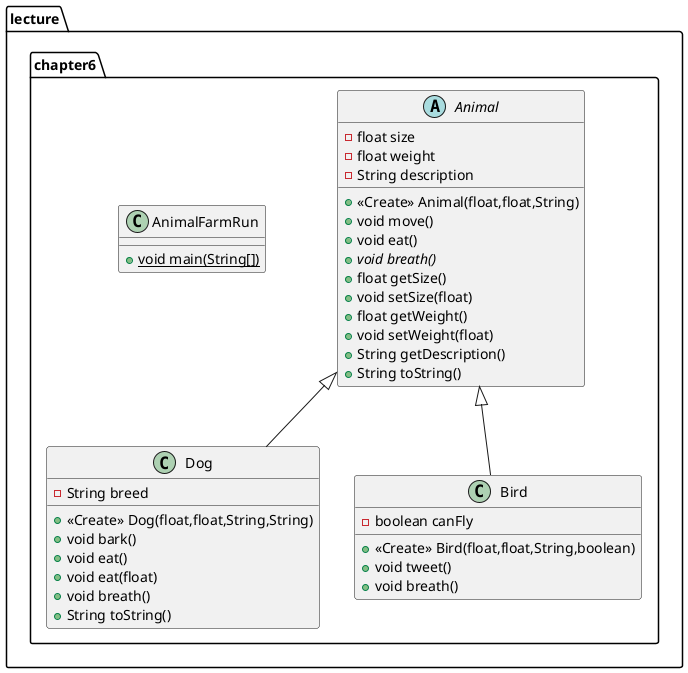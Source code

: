 @startuml
class lecture.chapter6.Dog {
- String breed
+ <<Create>> Dog(float,float,String,String)
+ void bark()
+ void eat()
+ void eat(float)
+ void breath()
+ String toString()
}
abstract class lecture.chapter6.Animal {
- float size
- float weight
- String description
+ <<Create>> Animal(float,float,String)
+ void move()
+ void eat()
+ {abstract}void breath()
+ float getSize()
+ void setSize(float)
+ float getWeight()
+ void setWeight(float)
+ String getDescription()
+ String toString()
}
class lecture.chapter6.AnimalFarmRun {
+ {static} void main(String[])
}
class lecture.chapter6.Bird {
- boolean canFly
+ <<Create>> Bird(float,float,String,boolean)
+ void tweet()
+ void breath()
}


lecture.chapter6.Animal <|-- lecture.chapter6.Dog
lecture.chapter6.Animal <|-- lecture.chapter6.Bird
@enduml